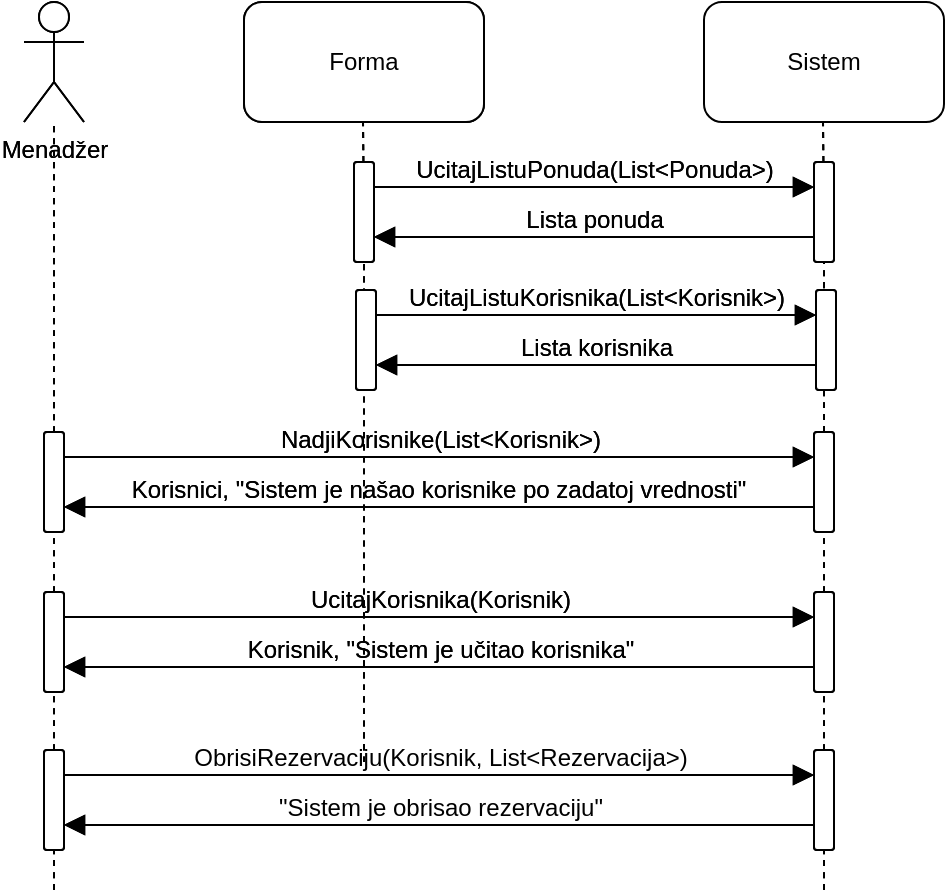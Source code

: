 <mxfile version="24.4.7" type="github">
  <diagram name="Page-1" id="2YBvvXClWsGukQMizWep">
    <mxGraphModel dx="522" dy="588" grid="1" gridSize="10" guides="1" tooltips="1" connect="1" arrows="1" fold="1" page="1" pageScale="1" pageWidth="850" pageHeight="1100" math="0" shadow="0">
      <root>
        <mxCell id="0" />
        <mxCell id="1" parent="0" />
        <mxCell id="YEEM2RJTBx1bhuOSEW0l-1" value="Menadžer" style="shape=umlActor;verticalLabelPosition=bottom;verticalAlign=top;html=1;outlineConnect=0;" parent="1" vertex="1">
          <mxGeometry x="40" y="40" width="30" height="60" as="geometry" />
        </mxCell>
        <mxCell id="YEEM2RJTBx1bhuOSEW0l-2" value="" style="endArrow=none;dashed=1;html=1;rounded=0;fontSize=12;startSize=8;endSize=8;curved=1;" parent="1" source="vn3jzW4ECJBIu7uXpiRa-1" edge="1">
          <mxGeometry width="50" height="50" relative="1" as="geometry">
            <mxPoint x="55" y="520" as="sourcePoint" />
            <mxPoint x="55" y="100" as="targetPoint" />
          </mxGeometry>
        </mxCell>
        <mxCell id="YEEM2RJTBx1bhuOSEW0l-3" value="Forma" style="rounded=1;whiteSpace=wrap;html=1;" parent="1" vertex="1">
          <mxGeometry x="150" y="40" width="120" height="60" as="geometry" />
        </mxCell>
        <mxCell id="YEEM2RJTBx1bhuOSEW0l-4" value="Sistem" style="rounded=1;whiteSpace=wrap;html=1;" parent="1" vertex="1">
          <mxGeometry x="380" y="40" width="120" height="60" as="geometry" />
        </mxCell>
        <mxCell id="YEEM2RJTBx1bhuOSEW0l-5" value="" style="endArrow=none;dashed=1;html=1;rounded=0;fontSize=12;startSize=8;endSize=8;curved=1;" parent="1" source="YEEM2RJTBx1bhuOSEW0l-7" edge="1">
          <mxGeometry width="50" height="50" relative="1" as="geometry">
            <mxPoint x="209.5" y="350" as="sourcePoint" />
            <mxPoint x="209.5" y="100" as="targetPoint" />
          </mxGeometry>
        </mxCell>
        <mxCell id="YEEM2RJTBx1bhuOSEW0l-6" value="" style="endArrow=none;dashed=1;html=1;rounded=0;fontSize=12;startSize=8;endSize=8;curved=1;" parent="1" source="YEEM2RJTBx1bhuOSEW0l-9" edge="1">
          <mxGeometry width="50" height="50" relative="1" as="geometry">
            <mxPoint x="439.5" y="350" as="sourcePoint" />
            <mxPoint x="439.5" y="100" as="targetPoint" />
          </mxGeometry>
        </mxCell>
        <mxCell id="YEEM2RJTBx1bhuOSEW0l-7" value="" style="rounded=1;whiteSpace=wrap;html=1;rotation=-90;" parent="1" vertex="1">
          <mxGeometry x="185" y="140" width="50" height="10" as="geometry" />
        </mxCell>
        <mxCell id="YEEM2RJTBx1bhuOSEW0l-10" value="" style="endArrow=none;dashed=1;html=1;rounded=0;fontSize=12;startSize=8;endSize=8;curved=1;" parent="1" source="YEEM2RJTBx1bhuOSEW0l-13" target="YEEM2RJTBx1bhuOSEW0l-9" edge="1">
          <mxGeometry width="50" height="50" relative="1" as="geometry">
            <mxPoint x="439.5" y="350" as="sourcePoint" />
            <mxPoint x="439.5" y="100" as="targetPoint" />
          </mxGeometry>
        </mxCell>
        <mxCell id="YEEM2RJTBx1bhuOSEW0l-9" value="" style="rounded=1;whiteSpace=wrap;html=1;rotation=-90;" parent="1" vertex="1">
          <mxGeometry x="415" y="140" width="50" height="10" as="geometry" />
        </mxCell>
        <mxCell id="YEEM2RJTBx1bhuOSEW0l-14" value="" style="endArrow=none;dashed=1;html=1;rounded=0;fontSize=12;startSize=8;endSize=8;curved=1;" parent="1" source="YEEM2RJTBx1bhuOSEW0l-17" target="YEEM2RJTBx1bhuOSEW0l-13" edge="1">
          <mxGeometry width="50" height="50" relative="1" as="geometry">
            <mxPoint x="439.5" y="405" as="sourcePoint" />
            <mxPoint x="440" y="225" as="targetPoint" />
          </mxGeometry>
        </mxCell>
        <mxCell id="YEEM2RJTBx1bhuOSEW0l-13" value="" style="rounded=1;whiteSpace=wrap;html=1;rotation=-90;" parent="1" vertex="1">
          <mxGeometry x="415" y="275" width="50" height="10" as="geometry" />
        </mxCell>
        <mxCell id="YEEM2RJTBx1bhuOSEW0l-16" value="" style="endArrow=none;dashed=1;html=1;rounded=0;fontSize=12;startSize=8;endSize=8;curved=1;entryX=0;entryY=0.5;entryDx=0;entryDy=0;" parent="1" target="YEEM2RJTBx1bhuOSEW0l-7" edge="1">
          <mxGeometry width="50" height="50" relative="1" as="geometry">
            <mxPoint x="210" y="420" as="sourcePoint" />
            <mxPoint x="210" y="330" as="targetPoint" />
          </mxGeometry>
        </mxCell>
        <mxCell id="YEEM2RJTBx1bhuOSEW0l-18" value="" style="endArrow=none;dashed=1;html=1;rounded=0;fontSize=12;startSize=8;endSize=8;curved=1;exitX=1;exitY=0.5;exitDx=0;exitDy=0;" parent="1" source="hrLlSWi1UARKcxIhK7bV-7" target="YEEM2RJTBx1bhuOSEW0l-17" edge="1">
          <mxGeometry width="50" height="50" relative="1" as="geometry">
            <mxPoint x="440" y="405" as="sourcePoint" />
            <mxPoint x="440" y="305" as="targetPoint" />
          </mxGeometry>
        </mxCell>
        <mxCell id="YEEM2RJTBx1bhuOSEW0l-17" value="" style="rounded=1;whiteSpace=wrap;html=1;rotation=-90;" parent="1" vertex="1">
          <mxGeometry x="415" y="355" width="50" height="10" as="geometry" />
        </mxCell>
        <mxCell id="YEEM2RJTBx1bhuOSEW0l-19" value="UcitajListuPonuda(List&amp;lt;Ponuda&amp;gt;)" style="html=1;verticalAlign=bottom;labelBackgroundColor=none;endArrow=block;endFill=1;rounded=0;fontSize=12;startSize=8;endSize=8;curved=1;entryX=0.75;entryY=0;entryDx=0;entryDy=0;exitX=0.75;exitY=1;exitDx=0;exitDy=0;" parent="1" source="YEEM2RJTBx1bhuOSEW0l-7" target="YEEM2RJTBx1bhuOSEW0l-9" edge="1">
          <mxGeometry width="160" relative="1" as="geometry">
            <mxPoint x="220" y="140" as="sourcePoint" />
            <mxPoint x="380" y="140" as="targetPoint" />
          </mxGeometry>
        </mxCell>
        <mxCell id="YEEM2RJTBx1bhuOSEW0l-20" value="Lista ponuda" style="html=1;verticalAlign=bottom;labelBackgroundColor=none;endArrow=block;endFill=1;rounded=0;fontSize=12;startSize=8;endSize=8;curved=1;entryX=0.25;entryY=1;entryDx=0;entryDy=0;exitX=0.25;exitY=0;exitDx=0;exitDy=0;" parent="1" source="YEEM2RJTBx1bhuOSEW0l-9" target="YEEM2RJTBx1bhuOSEW0l-7" edge="1">
          <mxGeometry width="160" relative="1" as="geometry">
            <mxPoint x="430" y="150" as="sourcePoint" />
            <mxPoint x="590" y="150" as="targetPoint" />
          </mxGeometry>
        </mxCell>
        <mxCell id="YEEM2RJTBx1bhuOSEW0l-21" value="NadjiKorisnike(List&amp;lt;Korisnik&amp;gt;)" style="html=1;verticalAlign=bottom;labelBackgroundColor=none;endArrow=block;endFill=1;rounded=0;fontSize=12;startSize=8;endSize=8;curved=1;entryX=0.75;entryY=0;entryDx=0;entryDy=0;exitX=0.75;exitY=1;exitDx=0;exitDy=0;" parent="1" source="vn3jzW4ECJBIu7uXpiRa-1" target="YEEM2RJTBx1bhuOSEW0l-13" edge="1">
          <mxGeometry x="0.003" width="160" relative="1" as="geometry">
            <mxPoint x="215" y="267.5" as="sourcePoint" />
            <mxPoint x="440" y="274" as="targetPoint" />
            <mxPoint as="offset" />
          </mxGeometry>
        </mxCell>
        <mxCell id="YEEM2RJTBx1bhuOSEW0l-22" value="Korisnici, &quot;Sistem je našao korisnike po zadatoj vrednosti&quot;" style="html=1;verticalAlign=bottom;labelBackgroundColor=none;endArrow=block;endFill=1;rounded=0;fontSize=12;startSize=8;endSize=8;curved=1;entryX=0.25;entryY=1;entryDx=0;entryDy=0;exitX=0.25;exitY=0;exitDx=0;exitDy=0;" parent="1" source="YEEM2RJTBx1bhuOSEW0l-13" target="vn3jzW4ECJBIu7uXpiRa-1" edge="1">
          <mxGeometry x="0.003" width="160" relative="1" as="geometry">
            <mxPoint x="430" y="295" as="sourcePoint" />
            <mxPoint x="215" y="292.5" as="targetPoint" />
            <mxPoint as="offset" />
          </mxGeometry>
        </mxCell>
        <mxCell id="YEEM2RJTBx1bhuOSEW0l-23" value="UcitajKorisnika(Korisnik)" style="html=1;verticalAlign=bottom;labelBackgroundColor=none;endArrow=block;endFill=1;rounded=0;fontSize=12;startSize=8;endSize=8;curved=1;entryX=0.75;entryY=0;entryDx=0;entryDy=0;exitX=0.75;exitY=1;exitDx=0;exitDy=0;" parent="1" source="vn3jzW4ECJBIu7uXpiRa-3" target="YEEM2RJTBx1bhuOSEW0l-17" edge="1">
          <mxGeometry width="160" relative="1" as="geometry">
            <mxPoint x="215" y="347.5" as="sourcePoint" />
            <mxPoint x="440" y="345" as="targetPoint" />
          </mxGeometry>
        </mxCell>
        <mxCell id="YEEM2RJTBx1bhuOSEW0l-24" value="Korisnik, &quot;Sistem je učitao korisnika&quot;" style="html=1;verticalAlign=bottom;labelBackgroundColor=none;endArrow=block;endFill=1;rounded=0;fontSize=12;startSize=8;endSize=8;curved=1;entryX=0.25;entryY=1;entryDx=0;entryDy=0;exitX=0.25;exitY=0;exitDx=0;exitDy=0;" parent="1" source="YEEM2RJTBx1bhuOSEW0l-17" target="vn3jzW4ECJBIu7uXpiRa-3" edge="1">
          <mxGeometry width="160" relative="1" as="geometry">
            <mxPoint x="430" y="375" as="sourcePoint" />
            <mxPoint x="215" y="372.5" as="targetPoint" />
          </mxGeometry>
        </mxCell>
        <mxCell id="vn3jzW4ECJBIu7uXpiRa-2" value="" style="endArrow=none;dashed=1;html=1;rounded=0;fontSize=12;startSize=8;endSize=8;curved=1;" parent="1" source="vn3jzW4ECJBIu7uXpiRa-3" target="vn3jzW4ECJBIu7uXpiRa-1" edge="1">
          <mxGeometry width="50" height="50" relative="1" as="geometry">
            <mxPoint x="55" y="445" as="sourcePoint" />
            <mxPoint x="55" y="155" as="targetPoint" />
          </mxGeometry>
        </mxCell>
        <mxCell id="vn3jzW4ECJBIu7uXpiRa-1" value="" style="rounded=1;whiteSpace=wrap;html=1;rotation=-90;" parent="1" vertex="1">
          <mxGeometry x="30" y="275" width="50" height="10" as="geometry" />
        </mxCell>
        <mxCell id="vn3jzW4ECJBIu7uXpiRa-4" value="" style="endArrow=none;dashed=1;html=1;rounded=0;fontSize=12;startSize=8;endSize=8;curved=1;exitX=1;exitY=0.5;exitDx=0;exitDy=0;" parent="1" source="hrLlSWi1UARKcxIhK7bV-12" target="vn3jzW4ECJBIu7uXpiRa-3" edge="1">
          <mxGeometry width="50" height="50" relative="1" as="geometry">
            <mxPoint x="55" y="405" as="sourcePoint" />
            <mxPoint x="55" y="305" as="targetPoint" />
          </mxGeometry>
        </mxCell>
        <mxCell id="vn3jzW4ECJBIu7uXpiRa-3" value="" style="rounded=1;whiteSpace=wrap;html=1;rotation=-90;" parent="1" vertex="1">
          <mxGeometry x="30" y="355" width="50" height="10" as="geometry" />
        </mxCell>
        <mxCell id="hrLlSWi1UARKcxIhK7bV-6" value="" style="endArrow=none;dashed=1;html=1;rounded=0;fontSize=12;startSize=8;endSize=8;curved=1;" parent="1" target="hrLlSWi1UARKcxIhK7bV-7" edge="1">
          <mxGeometry width="50" height="50" relative="1" as="geometry">
            <mxPoint x="440" y="484" as="sourcePoint" />
            <mxPoint x="440" y="384" as="targetPoint" />
          </mxGeometry>
        </mxCell>
        <mxCell id="hrLlSWi1UARKcxIhK7bV-7" value="" style="rounded=1;whiteSpace=wrap;html=1;rotation=-90;" parent="1" vertex="1">
          <mxGeometry x="415" y="434" width="50" height="10" as="geometry" />
        </mxCell>
        <mxCell id="hrLlSWi1UARKcxIhK7bV-8" value="ObrisiRezervaciju(Korisnik, List&amp;lt;Rezervacija&amp;gt;)" style="html=1;verticalAlign=bottom;labelBackgroundColor=none;endArrow=block;endFill=1;rounded=0;fontSize=12;startSize=8;endSize=8;curved=1;entryX=0.75;entryY=0;entryDx=0;entryDy=0;exitX=0.75;exitY=1;exitDx=0;exitDy=0;" parent="1" source="hrLlSWi1UARKcxIhK7bV-12" target="hrLlSWi1UARKcxIhK7bV-7" edge="1">
          <mxGeometry width="160" relative="1" as="geometry">
            <mxPoint x="215" y="426.5" as="sourcePoint" />
            <mxPoint x="440" y="424" as="targetPoint" />
          </mxGeometry>
        </mxCell>
        <mxCell id="hrLlSWi1UARKcxIhK7bV-9" value="&quot;Sistem je obrisao rezervaciju&quot;" style="html=1;verticalAlign=bottom;labelBackgroundColor=none;endArrow=block;endFill=1;rounded=0;fontSize=12;startSize=8;endSize=8;curved=1;entryX=0.25;entryY=1;entryDx=0;entryDy=0;exitX=0.25;exitY=0;exitDx=0;exitDy=0;" parent="1" source="hrLlSWi1UARKcxIhK7bV-7" target="hrLlSWi1UARKcxIhK7bV-12" edge="1">
          <mxGeometry width="160" relative="1" as="geometry">
            <mxPoint x="430" y="454" as="sourcePoint" />
            <mxPoint x="215" y="451.5" as="targetPoint" />
          </mxGeometry>
        </mxCell>
        <mxCell id="hrLlSWi1UARKcxIhK7bV-11" value="" style="endArrow=none;dashed=1;html=1;rounded=0;fontSize=12;startSize=8;endSize=8;curved=1;" parent="1" target="hrLlSWi1UARKcxIhK7bV-12" edge="1">
          <mxGeometry width="50" height="50" relative="1" as="geometry">
            <mxPoint x="55" y="484" as="sourcePoint" />
            <mxPoint x="55" y="384" as="targetPoint" />
          </mxGeometry>
        </mxCell>
        <mxCell id="hrLlSWi1UARKcxIhK7bV-12" value="" style="rounded=1;whiteSpace=wrap;html=1;rotation=-90;" parent="1" vertex="1">
          <mxGeometry x="30" y="434" width="50" height="10" as="geometry" />
        </mxCell>
        <mxCell id="TiKnO-J2ULFNogHZbKts-1" value="" style="rounded=1;whiteSpace=wrap;html=1;rotation=-90;" parent="1" vertex="1">
          <mxGeometry x="186" y="204" width="50" height="10" as="geometry" />
        </mxCell>
        <mxCell id="TiKnO-J2ULFNogHZbKts-2" value="" style="rounded=1;whiteSpace=wrap;html=1;rotation=-90;" parent="1" vertex="1">
          <mxGeometry x="416" y="204" width="50" height="10" as="geometry" />
        </mxCell>
        <mxCell id="TiKnO-J2ULFNogHZbKts-3" value="UcitajListuKorisnika(List&amp;lt;Korisnik&amp;gt;)" style="html=1;verticalAlign=bottom;labelBackgroundColor=none;endArrow=block;endFill=1;rounded=0;fontSize=12;startSize=8;endSize=8;curved=1;entryX=0.75;entryY=0;entryDx=0;entryDy=0;exitX=0.75;exitY=1;exitDx=0;exitDy=0;" parent="1" source="TiKnO-J2ULFNogHZbKts-1" target="TiKnO-J2ULFNogHZbKts-2" edge="1">
          <mxGeometry width="160" relative="1" as="geometry">
            <mxPoint x="221" y="204" as="sourcePoint" />
            <mxPoint x="381" y="204" as="targetPoint" />
          </mxGeometry>
        </mxCell>
        <mxCell id="TiKnO-J2ULFNogHZbKts-4" value="Lista korisnika" style="html=1;verticalAlign=bottom;labelBackgroundColor=none;endArrow=block;endFill=1;rounded=0;fontSize=12;startSize=8;endSize=8;curved=1;entryX=0.25;entryY=1;entryDx=0;entryDy=0;exitX=0.25;exitY=0;exitDx=0;exitDy=0;" parent="1" source="TiKnO-J2ULFNogHZbKts-2" target="TiKnO-J2ULFNogHZbKts-1" edge="1">
          <mxGeometry width="160" relative="1" as="geometry">
            <mxPoint x="431" y="214" as="sourcePoint" />
            <mxPoint x="591" y="214" as="targetPoint" />
          </mxGeometry>
        </mxCell>
        <mxCell id="QKEqj9zbWLhx44pr6UtN-1" value="Menadžer" style="shape=umlActor;verticalLabelPosition=bottom;verticalAlign=top;html=1;outlineConnect=0;" parent="1" vertex="1">
          <mxGeometry x="40" y="40" width="30" height="60" as="geometry" />
        </mxCell>
        <mxCell id="QKEqj9zbWLhx44pr6UtN-2" value="" style="endArrow=none;dashed=1;html=1;rounded=0;fontSize=12;startSize=8;endSize=8;curved=1;" parent="1" source="QKEqj9zbWLhx44pr6UtN-21" edge="1">
          <mxGeometry width="50" height="50" relative="1" as="geometry">
            <mxPoint x="55" y="520" as="sourcePoint" />
            <mxPoint x="55" y="100" as="targetPoint" />
          </mxGeometry>
        </mxCell>
        <mxCell id="QKEqj9zbWLhx44pr6UtN-3" value="Forma" style="rounded=1;whiteSpace=wrap;html=1;" parent="1" vertex="1">
          <mxGeometry x="150" y="40" width="120" height="60" as="geometry" />
        </mxCell>
        <mxCell id="QKEqj9zbWLhx44pr6UtN-4" value="" style="endArrow=none;dashed=1;html=1;rounded=0;fontSize=12;startSize=8;endSize=8;curved=1;" parent="1" source="QKEqj9zbWLhx44pr6UtN-6" edge="1">
          <mxGeometry width="50" height="50" relative="1" as="geometry">
            <mxPoint x="209.5" y="350" as="sourcePoint" />
            <mxPoint x="209.5" y="100" as="targetPoint" />
          </mxGeometry>
        </mxCell>
        <mxCell id="QKEqj9zbWLhx44pr6UtN-5" value="" style="endArrow=none;dashed=1;html=1;rounded=0;fontSize=12;startSize=8;endSize=8;curved=1;" parent="1" source="QKEqj9zbWLhx44pr6UtN-8" edge="1">
          <mxGeometry width="50" height="50" relative="1" as="geometry">
            <mxPoint x="439.5" y="350" as="sourcePoint" />
            <mxPoint x="439.5" y="100" as="targetPoint" />
          </mxGeometry>
        </mxCell>
        <mxCell id="QKEqj9zbWLhx44pr6UtN-6" value="" style="rounded=1;whiteSpace=wrap;html=1;rotation=-90;" parent="1" vertex="1">
          <mxGeometry x="185" y="140" width="50" height="10" as="geometry" />
        </mxCell>
        <mxCell id="QKEqj9zbWLhx44pr6UtN-7" value="" style="endArrow=none;dashed=1;html=1;rounded=0;fontSize=12;startSize=8;endSize=8;curved=1;" parent="1" source="QKEqj9zbWLhx44pr6UtN-10" target="QKEqj9zbWLhx44pr6UtN-8" edge="1">
          <mxGeometry width="50" height="50" relative="1" as="geometry">
            <mxPoint x="439.5" y="350" as="sourcePoint" />
            <mxPoint x="439.5" y="100" as="targetPoint" />
          </mxGeometry>
        </mxCell>
        <mxCell id="QKEqj9zbWLhx44pr6UtN-8" value="" style="rounded=1;whiteSpace=wrap;html=1;rotation=-90;" parent="1" vertex="1">
          <mxGeometry x="415" y="140" width="50" height="10" as="geometry" />
        </mxCell>
        <mxCell id="QKEqj9zbWLhx44pr6UtN-9" value="" style="endArrow=none;dashed=1;html=1;rounded=0;fontSize=12;startSize=8;endSize=8;curved=1;" parent="1" source="QKEqj9zbWLhx44pr6UtN-13" target="QKEqj9zbWLhx44pr6UtN-10" edge="1">
          <mxGeometry width="50" height="50" relative="1" as="geometry">
            <mxPoint x="439.5" y="405" as="sourcePoint" />
            <mxPoint x="440" y="225" as="targetPoint" />
          </mxGeometry>
        </mxCell>
        <mxCell id="QKEqj9zbWLhx44pr6UtN-10" value="" style="rounded=1;whiteSpace=wrap;html=1;rotation=-90;" parent="1" vertex="1">
          <mxGeometry x="415" y="275" width="50" height="10" as="geometry" />
        </mxCell>
        <mxCell id="QKEqj9zbWLhx44pr6UtN-11" value="" style="endArrow=none;dashed=1;html=1;rounded=0;fontSize=12;startSize=8;endSize=8;curved=1;entryX=0;entryY=0.5;entryDx=0;entryDy=0;" parent="1" target="QKEqj9zbWLhx44pr6UtN-6" edge="1">
          <mxGeometry width="50" height="50" relative="1" as="geometry">
            <mxPoint x="210" y="420" as="sourcePoint" />
            <mxPoint x="210" y="330" as="targetPoint" />
          </mxGeometry>
        </mxCell>
        <mxCell id="QKEqj9zbWLhx44pr6UtN-12" value="" style="endArrow=none;dashed=1;html=1;rounded=0;fontSize=12;startSize=8;endSize=8;curved=1;exitX=1;exitY=0.5;exitDx=0;exitDy=0;" parent="1" source="QKEqj9zbWLhx44pr6UtN-25" target="QKEqj9zbWLhx44pr6UtN-13" edge="1">
          <mxGeometry width="50" height="50" relative="1" as="geometry">
            <mxPoint x="440" y="405" as="sourcePoint" />
            <mxPoint x="440" y="305" as="targetPoint" />
          </mxGeometry>
        </mxCell>
        <mxCell id="QKEqj9zbWLhx44pr6UtN-13" value="" style="rounded=1;whiteSpace=wrap;html=1;rotation=-90;" parent="1" vertex="1">
          <mxGeometry x="415" y="355" width="50" height="10" as="geometry" />
        </mxCell>
        <mxCell id="QKEqj9zbWLhx44pr6UtN-14" value="UcitajListuPonuda(List&amp;lt;Ponuda&amp;gt;)" style="html=1;verticalAlign=bottom;labelBackgroundColor=none;endArrow=block;endFill=1;rounded=0;fontSize=12;startSize=8;endSize=8;curved=1;entryX=0.75;entryY=0;entryDx=0;entryDy=0;exitX=0.75;exitY=1;exitDx=0;exitDy=0;" parent="1" source="QKEqj9zbWLhx44pr6UtN-6" target="QKEqj9zbWLhx44pr6UtN-8" edge="1">
          <mxGeometry width="160" relative="1" as="geometry">
            <mxPoint x="220" y="140" as="sourcePoint" />
            <mxPoint x="380" y="140" as="targetPoint" />
          </mxGeometry>
        </mxCell>
        <mxCell id="QKEqj9zbWLhx44pr6UtN-15" value="Lista ponuda" style="html=1;verticalAlign=bottom;labelBackgroundColor=none;endArrow=block;endFill=1;rounded=0;fontSize=12;startSize=8;endSize=8;curved=1;entryX=0.25;entryY=1;entryDx=0;entryDy=0;exitX=0.25;exitY=0;exitDx=0;exitDy=0;" parent="1" source="QKEqj9zbWLhx44pr6UtN-8" target="QKEqj9zbWLhx44pr6UtN-6" edge="1">
          <mxGeometry width="160" relative="1" as="geometry">
            <mxPoint x="430" y="150" as="sourcePoint" />
            <mxPoint x="590" y="150" as="targetPoint" />
          </mxGeometry>
        </mxCell>
        <mxCell id="QKEqj9zbWLhx44pr6UtN-16" value="NadjiKorisnike(List&amp;lt;Korisnik&amp;gt;)" style="html=1;verticalAlign=bottom;labelBackgroundColor=none;endArrow=block;endFill=1;rounded=0;fontSize=12;startSize=8;endSize=8;curved=1;entryX=0.75;entryY=0;entryDx=0;entryDy=0;exitX=0.75;exitY=1;exitDx=0;exitDy=0;" parent="1" source="QKEqj9zbWLhx44pr6UtN-21" target="QKEqj9zbWLhx44pr6UtN-10" edge="1">
          <mxGeometry x="0.003" width="160" relative="1" as="geometry">
            <mxPoint x="215" y="267.5" as="sourcePoint" />
            <mxPoint x="440" y="274" as="targetPoint" />
            <mxPoint as="offset" />
          </mxGeometry>
        </mxCell>
        <mxCell id="QKEqj9zbWLhx44pr6UtN-17" value="Korisnici, &quot;Sistem je našao korisnike po zadatoj vrednosti&quot;" style="html=1;verticalAlign=bottom;labelBackgroundColor=none;endArrow=block;endFill=1;rounded=0;fontSize=12;startSize=8;endSize=8;curved=1;entryX=0.25;entryY=1;entryDx=0;entryDy=0;exitX=0.25;exitY=0;exitDx=0;exitDy=0;" parent="1" source="QKEqj9zbWLhx44pr6UtN-10" target="QKEqj9zbWLhx44pr6UtN-21" edge="1">
          <mxGeometry x="0.003" width="160" relative="1" as="geometry">
            <mxPoint x="430" y="295" as="sourcePoint" />
            <mxPoint x="215" y="292.5" as="targetPoint" />
            <mxPoint as="offset" />
          </mxGeometry>
        </mxCell>
        <mxCell id="QKEqj9zbWLhx44pr6UtN-18" value="UcitajKorisnika(Korisnik)" style="html=1;verticalAlign=bottom;labelBackgroundColor=none;endArrow=block;endFill=1;rounded=0;fontSize=12;startSize=8;endSize=8;curved=1;entryX=0.75;entryY=0;entryDx=0;entryDy=0;exitX=0.75;exitY=1;exitDx=0;exitDy=0;" parent="1" source="QKEqj9zbWLhx44pr6UtN-23" target="QKEqj9zbWLhx44pr6UtN-13" edge="1">
          <mxGeometry width="160" relative="1" as="geometry">
            <mxPoint x="215" y="347.5" as="sourcePoint" />
            <mxPoint x="440" y="345" as="targetPoint" />
          </mxGeometry>
        </mxCell>
        <mxCell id="QKEqj9zbWLhx44pr6UtN-19" value="Korisnik, &quot;Sistem je učitao korisnika&quot;" style="html=1;verticalAlign=bottom;labelBackgroundColor=none;endArrow=block;endFill=1;rounded=0;fontSize=12;startSize=8;endSize=8;curved=1;entryX=0.25;entryY=1;entryDx=0;entryDy=0;exitX=0.25;exitY=0;exitDx=0;exitDy=0;" parent="1" source="QKEqj9zbWLhx44pr6UtN-13" target="QKEqj9zbWLhx44pr6UtN-23" edge="1">
          <mxGeometry width="160" relative="1" as="geometry">
            <mxPoint x="430" y="375" as="sourcePoint" />
            <mxPoint x="215" y="372.5" as="targetPoint" />
          </mxGeometry>
        </mxCell>
        <mxCell id="QKEqj9zbWLhx44pr6UtN-20" value="" style="endArrow=none;dashed=1;html=1;rounded=0;fontSize=12;startSize=8;endSize=8;curved=1;" parent="1" source="QKEqj9zbWLhx44pr6UtN-23" target="QKEqj9zbWLhx44pr6UtN-21" edge="1">
          <mxGeometry width="50" height="50" relative="1" as="geometry">
            <mxPoint x="55" y="445" as="sourcePoint" />
            <mxPoint x="55" y="155" as="targetPoint" />
          </mxGeometry>
        </mxCell>
        <mxCell id="QKEqj9zbWLhx44pr6UtN-21" value="" style="rounded=1;whiteSpace=wrap;html=1;rotation=-90;" parent="1" vertex="1">
          <mxGeometry x="30" y="275" width="50" height="10" as="geometry" />
        </mxCell>
        <mxCell id="QKEqj9zbWLhx44pr6UtN-22" value="" style="endArrow=none;dashed=1;html=1;rounded=0;fontSize=12;startSize=8;endSize=8;curved=1;exitX=1;exitY=0.5;exitDx=0;exitDy=0;" parent="1" source="QKEqj9zbWLhx44pr6UtN-29" target="QKEqj9zbWLhx44pr6UtN-23" edge="1">
          <mxGeometry width="50" height="50" relative="1" as="geometry">
            <mxPoint x="55" y="405" as="sourcePoint" />
            <mxPoint x="55" y="305" as="targetPoint" />
          </mxGeometry>
        </mxCell>
        <mxCell id="QKEqj9zbWLhx44pr6UtN-23" value="" style="rounded=1;whiteSpace=wrap;html=1;rotation=-90;" parent="1" vertex="1">
          <mxGeometry x="30" y="355" width="50" height="10" as="geometry" />
        </mxCell>
        <mxCell id="QKEqj9zbWLhx44pr6UtN-24" value="" style="endArrow=none;dashed=1;html=1;rounded=0;fontSize=12;startSize=8;endSize=8;curved=1;" parent="1" target="QKEqj9zbWLhx44pr6UtN-25" edge="1">
          <mxGeometry width="50" height="50" relative="1" as="geometry">
            <mxPoint x="440" y="484" as="sourcePoint" />
            <mxPoint x="440" y="384" as="targetPoint" />
          </mxGeometry>
        </mxCell>
        <mxCell id="QKEqj9zbWLhx44pr6UtN-25" value="" style="rounded=1;whiteSpace=wrap;html=1;rotation=-90;" parent="1" vertex="1">
          <mxGeometry x="415" y="434" width="50" height="10" as="geometry" />
        </mxCell>
        <mxCell id="QKEqj9zbWLhx44pr6UtN-26" value="" style="html=1;verticalAlign=bottom;labelBackgroundColor=none;endArrow=block;endFill=1;rounded=0;fontSize=12;startSize=8;endSize=8;curved=1;entryX=0.75;entryY=0;entryDx=0;entryDy=0;exitX=0.75;exitY=1;exitDx=0;exitDy=0;" parent="1" source="QKEqj9zbWLhx44pr6UtN-29" target="QKEqj9zbWLhx44pr6UtN-25" edge="1">
          <mxGeometry width="160" relative="1" as="geometry">
            <mxPoint x="215" y="426.5" as="sourcePoint" />
            <mxPoint x="440" y="424" as="targetPoint" />
          </mxGeometry>
        </mxCell>
        <mxCell id="QKEqj9zbWLhx44pr6UtN-27" value="" style="html=1;verticalAlign=bottom;labelBackgroundColor=none;endArrow=block;endFill=1;rounded=0;fontSize=12;startSize=8;endSize=8;curved=1;entryX=0.25;entryY=1;entryDx=0;entryDy=0;exitX=0.25;exitY=0;exitDx=0;exitDy=0;" parent="1" source="QKEqj9zbWLhx44pr6UtN-25" target="QKEqj9zbWLhx44pr6UtN-29" edge="1">
          <mxGeometry width="160" relative="1" as="geometry">
            <mxPoint x="430" y="454" as="sourcePoint" />
            <mxPoint x="215" y="451.5" as="targetPoint" />
          </mxGeometry>
        </mxCell>
        <mxCell id="QKEqj9zbWLhx44pr6UtN-28" value="" style="endArrow=none;dashed=1;html=1;rounded=0;fontSize=12;startSize=8;endSize=8;curved=1;" parent="1" target="QKEqj9zbWLhx44pr6UtN-29" edge="1">
          <mxGeometry width="50" height="50" relative="1" as="geometry">
            <mxPoint x="55" y="484" as="sourcePoint" />
            <mxPoint x="55" y="384" as="targetPoint" />
          </mxGeometry>
        </mxCell>
        <mxCell id="QKEqj9zbWLhx44pr6UtN-29" value="" style="rounded=1;whiteSpace=wrap;html=1;rotation=-90;" parent="1" vertex="1">
          <mxGeometry x="30" y="434" width="50" height="10" as="geometry" />
        </mxCell>
        <mxCell id="QKEqj9zbWLhx44pr6UtN-30" value="" style="rounded=1;whiteSpace=wrap;html=1;rotation=-90;" parent="1" vertex="1">
          <mxGeometry x="186" y="204" width="50" height="10" as="geometry" />
        </mxCell>
        <mxCell id="QKEqj9zbWLhx44pr6UtN-31" value="" style="rounded=1;whiteSpace=wrap;html=1;rotation=-90;" parent="1" vertex="1">
          <mxGeometry x="416" y="204" width="50" height="10" as="geometry" />
        </mxCell>
        <mxCell id="QKEqj9zbWLhx44pr6UtN-32" value="UcitajListuKorisnika(List&amp;lt;Korisnik&amp;gt;)" style="html=1;verticalAlign=bottom;labelBackgroundColor=none;endArrow=block;endFill=1;rounded=0;fontSize=12;startSize=8;endSize=8;curved=1;entryX=0.75;entryY=0;entryDx=0;entryDy=0;exitX=0.75;exitY=1;exitDx=0;exitDy=0;" parent="1" source="QKEqj9zbWLhx44pr6UtN-30" target="QKEqj9zbWLhx44pr6UtN-31" edge="1">
          <mxGeometry width="160" relative="1" as="geometry">
            <mxPoint x="221" y="204" as="sourcePoint" />
            <mxPoint x="381" y="204" as="targetPoint" />
          </mxGeometry>
        </mxCell>
        <mxCell id="QKEqj9zbWLhx44pr6UtN-33" value="Lista korisnika" style="html=1;verticalAlign=bottom;labelBackgroundColor=none;endArrow=block;endFill=1;rounded=0;fontSize=12;startSize=8;endSize=8;curved=1;entryX=0.25;entryY=1;entryDx=0;entryDy=0;exitX=0.25;exitY=0;exitDx=0;exitDy=0;" parent="1" source="QKEqj9zbWLhx44pr6UtN-31" target="QKEqj9zbWLhx44pr6UtN-30" edge="1">
          <mxGeometry width="160" relative="1" as="geometry">
            <mxPoint x="431" y="214" as="sourcePoint" />
            <mxPoint x="591" y="214" as="targetPoint" />
          </mxGeometry>
        </mxCell>
      </root>
    </mxGraphModel>
  </diagram>
</mxfile>
